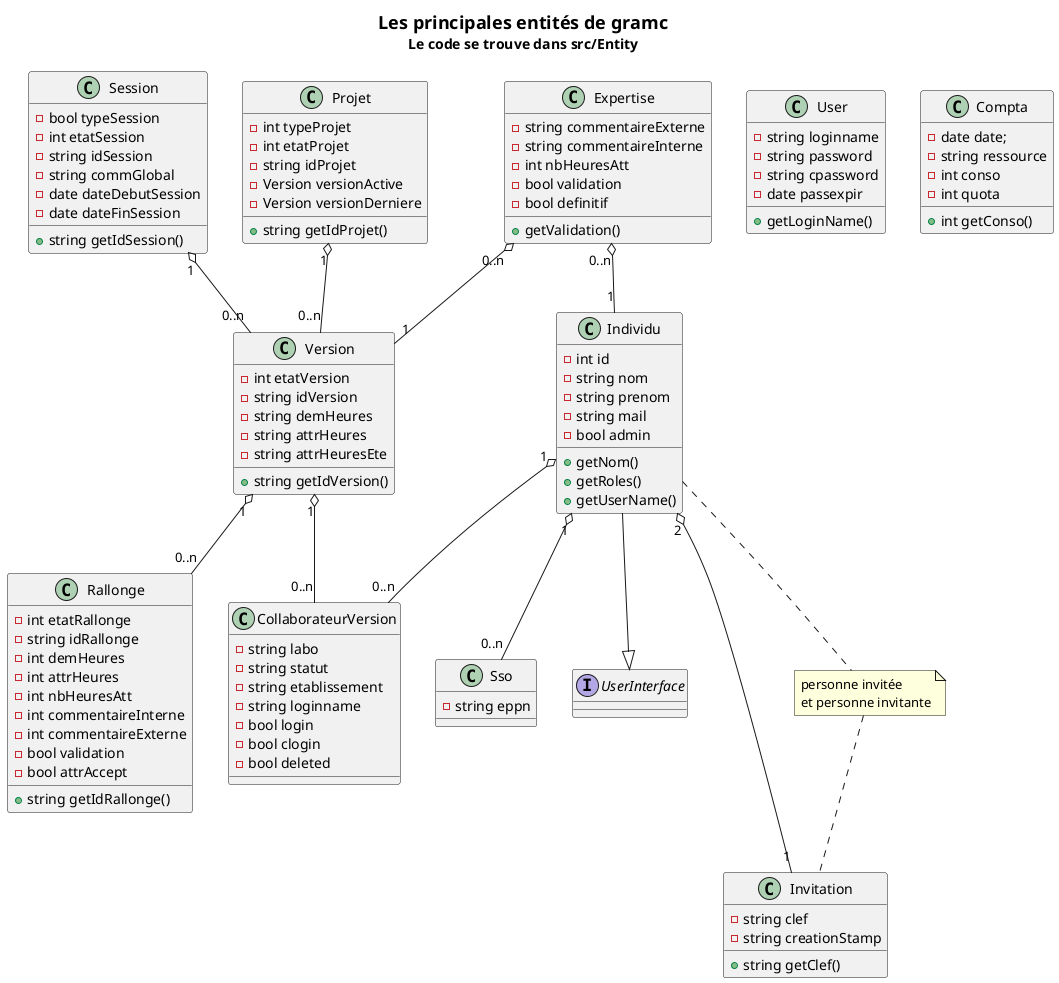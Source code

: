@startuml

title =Les principales entités de gramc\nLe code se trouve dans src/Entity

class Session {
    -bool typeSession
    -int etatSession
    -string idSession
    -string commGlobal
    -date dateDebutSession
    -date dateFinSession
    +string getIdSession()
}

class Projet {
    -int typeProjet
    -int etatProjet
    -string idProjet
    -Version versionActive
    -Version versionDerniere
    + string getIdProjet()
}

class Version {
    - int etatVersion
    - string idVersion
    - string demHeures
    - string attrHeures
    - string attrHeuresEte
    + string getIdVersion()
}

class Rallonge {
    - int etatRallonge
    - string idRallonge
    - int demHeures
    - int attrHeures
    - int nbHeuresAtt
    - int commentaireInterne
    - int commentaireExterne
    - bool validation
    - bool attrAccept
    
    + string getIdRallonge()
}

class Individu {
    - int id
    - string nom
    - string prenom
    - string mail
    - bool admin
    + getNom()
    + getRoles()
    + getUserName()    
}

class Sso {
    - string eppn
}

class CollaborateurVersion {
    - string labo
    - string statut
    - string etablissement
    - string loginname
    - bool login
    - bool clogin
    - bool deleted
}

class Expertise {
    - string commentaireExterne
    - string commentaireInterne
    - int nbHeuresAtt
    - bool validation
    - bool definitif
    + getValidation()
}

interface UserInterface

Session "1" o-- "0..n" Version
Projet  "1" o-- "0..n" Version
Version "1" o-- "0..n" Rallonge

Individu --|> UserInterface

Individu "1" o-- "0..n" CollaborateurVersion
Individu "1" o-- "0..n" Sso
Version "1" o-- "0..n" CollaborateurVersion
Expertise "0..n" o-- "1" Individu
Expertise "0..n" o-- "1" Version


class Invitation {
    - string clef
    - string creationStamp
    + string getClef()
}

note "personne invitée \net personne invitante" as N1
Individu .. N1
N1 .. Invitation
Individu "2" o-- "1" Invitation

class User {
    - string loginname
    - string password
    - string cpassword
    - date passexpir
    + getLoginName()
    
}

class Compta {
    - date date;
    - string ressource
    - int conso
    - int quota
    + int getConso()
}
@enduml
